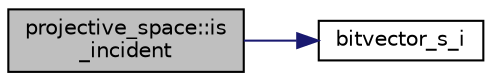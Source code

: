 digraph "projective_space::is_incident"
{
  edge [fontname="Helvetica",fontsize="10",labelfontname="Helvetica",labelfontsize="10"];
  node [fontname="Helvetica",fontsize="10",shape=record];
  rankdir="LR";
  Node1985 [label="projective_space::is\l_incident",height=0.2,width=0.4,color="black", fillcolor="grey75", style="filled", fontcolor="black"];
  Node1985 -> Node1986 [color="midnightblue",fontsize="10",style="solid",fontname="Helvetica"];
  Node1986 [label="bitvector_s_i",height=0.2,width=0.4,color="black", fillcolor="white", style="filled",URL="$df/dbf/sajeeb_8_c.html#ac0135a3681a44df3fe7af1545676fbe2"];
}
